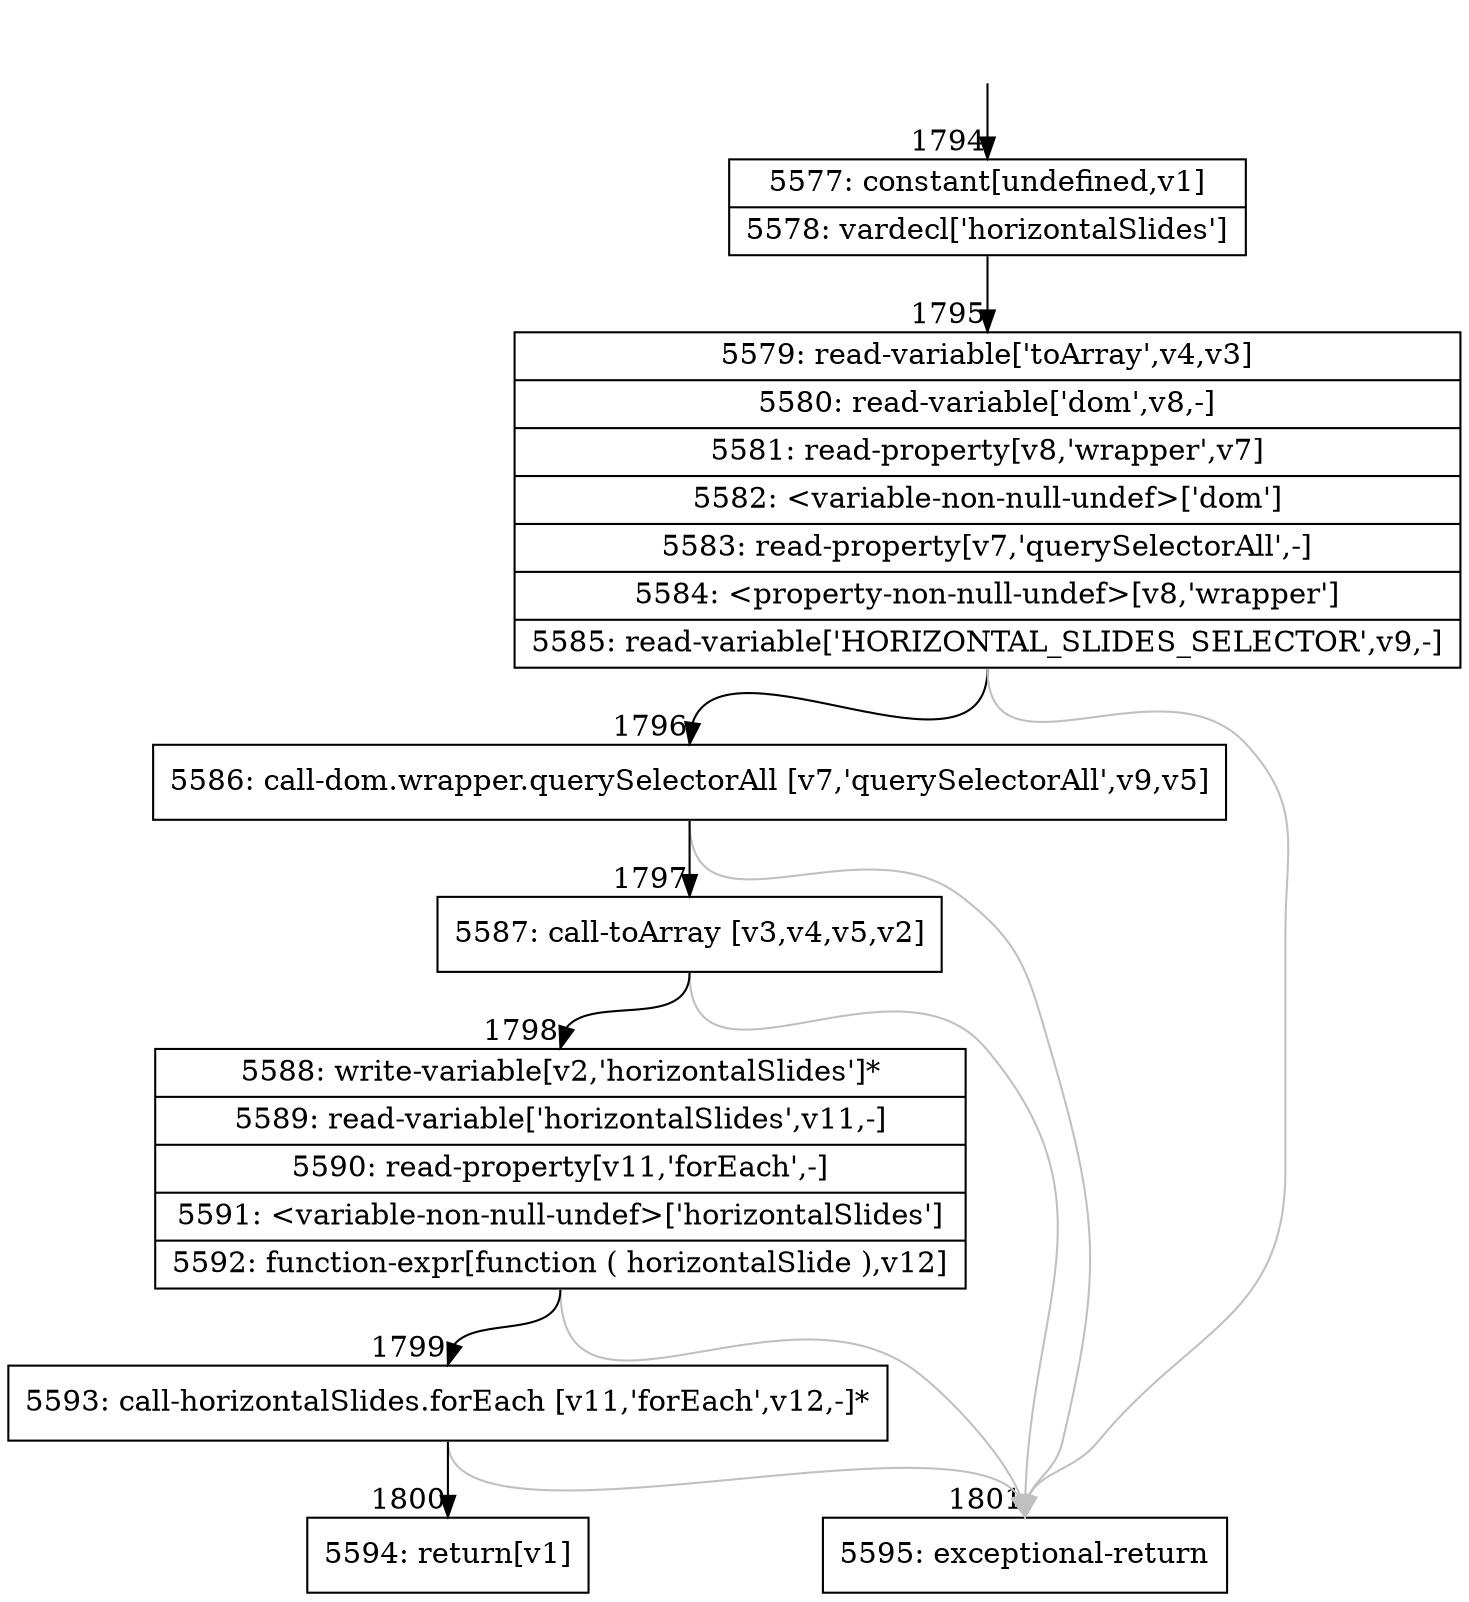 digraph {
rankdir="TD"
BB_entry113[shape=none,label=""];
BB_entry113 -> BB1794 [tailport=s, headport=n, headlabel="    1794"]
BB1794 [shape=record label="{5577: constant[undefined,v1]|5578: vardecl['horizontalSlides']}" ] 
BB1794 -> BB1795 [tailport=s, headport=n, headlabel="      1795"]
BB1795 [shape=record label="{5579: read-variable['toArray',v4,v3]|5580: read-variable['dom',v8,-]|5581: read-property[v8,'wrapper',v7]|5582: \<variable-non-null-undef\>['dom']|5583: read-property[v7,'querySelectorAll',-]|5584: \<property-non-null-undef\>[v8,'wrapper']|5585: read-variable['HORIZONTAL_SLIDES_SELECTOR',v9,-]}" ] 
BB1795 -> BB1796 [tailport=s, headport=n, headlabel="      1796"]
BB1795 -> BB1801 [tailport=s, headport=n, color=gray, headlabel="      1801"]
BB1796 [shape=record label="{5586: call-dom.wrapper.querySelectorAll [v7,'querySelectorAll',v9,v5]}" ] 
BB1796 -> BB1797 [tailport=s, headport=n, headlabel="      1797"]
BB1796 -> BB1801 [tailport=s, headport=n, color=gray]
BB1797 [shape=record label="{5587: call-toArray [v3,v4,v5,v2]}" ] 
BB1797 -> BB1798 [tailport=s, headport=n, headlabel="      1798"]
BB1797 -> BB1801 [tailport=s, headport=n, color=gray]
BB1798 [shape=record label="{5588: write-variable[v2,'horizontalSlides']*|5589: read-variable['horizontalSlides',v11,-]|5590: read-property[v11,'forEach',-]|5591: \<variable-non-null-undef\>['horizontalSlides']|5592: function-expr[function ( horizontalSlide ),v12]}" ] 
BB1798 -> BB1799 [tailport=s, headport=n, headlabel="      1799"]
BB1798 -> BB1801 [tailport=s, headport=n, color=gray]
BB1799 [shape=record label="{5593: call-horizontalSlides.forEach [v11,'forEach',v12,-]*}" ] 
BB1799 -> BB1800 [tailport=s, headport=n, headlabel="      1800"]
BB1799 -> BB1801 [tailport=s, headport=n, color=gray]
BB1800 [shape=record label="{5594: return[v1]}" ] 
BB1801 [shape=record label="{5595: exceptional-return}" ] 
//#$~ 2249
}

